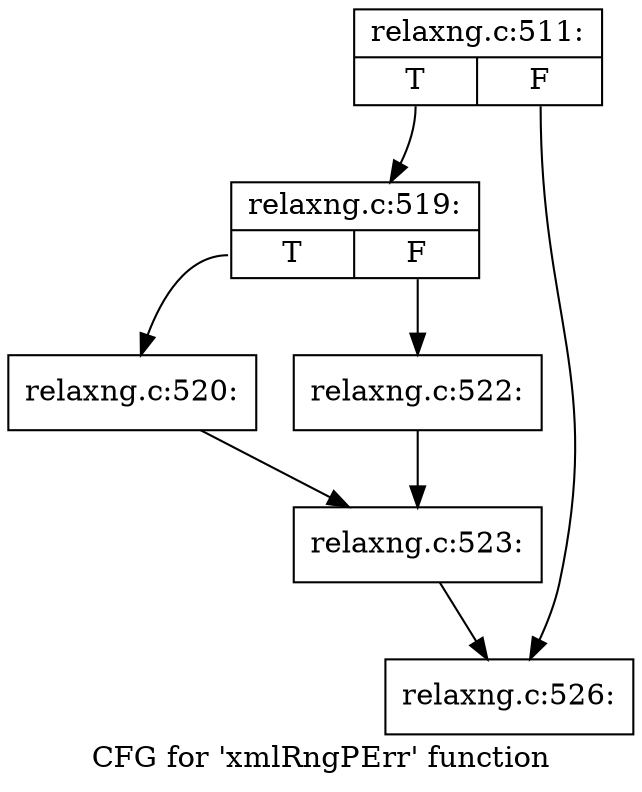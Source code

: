 digraph "CFG for 'xmlRngPErr' function" {
	label="CFG for 'xmlRngPErr' function";

	Node0x3b69250 [shape=record,label="{relaxng.c:511:|{<s0>T|<s1>F}}"];
	Node0x3b69250:s0 -> Node0x3b6ecc0;
	Node0x3b69250:s1 -> Node0x3b6ed10;
	Node0x3b6ecc0 [shape=record,label="{relaxng.c:519:|{<s0>T|<s1>F}}"];
	Node0x3b6ecc0:s0 -> Node0x3b6f0d0;
	Node0x3b6ecc0:s1 -> Node0x3b6f170;
	Node0x3b6f0d0 [shape=record,label="{relaxng.c:520:}"];
	Node0x3b6f0d0 -> Node0x3b6f120;
	Node0x3b6f170 [shape=record,label="{relaxng.c:522:}"];
	Node0x3b6f170 -> Node0x3b6f120;
	Node0x3b6f120 [shape=record,label="{relaxng.c:523:}"];
	Node0x3b6f120 -> Node0x3b6ed10;
	Node0x3b6ed10 [shape=record,label="{relaxng.c:526:}"];
}
